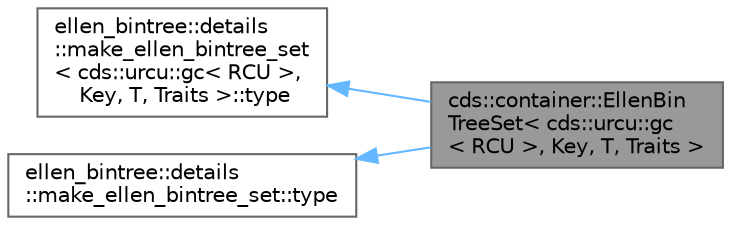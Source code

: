 digraph "cds::container::EllenBinTreeSet&lt; cds::urcu::gc&lt; RCU &gt;, Key, T, Traits &gt;"
{
 // LATEX_PDF_SIZE
  bgcolor="transparent";
  edge [fontname=Helvetica,fontsize=10,labelfontname=Helvetica,labelfontsize=10];
  node [fontname=Helvetica,fontsize=10,shape=box,height=0.2,width=0.4];
  rankdir="LR";
  Node1 [id="Node000001",label="cds::container::EllenBin\lTreeSet\< cds::urcu::gc\l\< RCU \>, Key, T, Traits \>",height=0.2,width=0.4,color="gray40", fillcolor="grey60", style="filled", fontcolor="black",tooltip="Set based on Ellen's et al binary search tree (RCU specialization)"];
  Node2 -> Node1 [id="edge1_Node000001_Node000002",dir="back",color="steelblue1",style="solid",tooltip=" "];
  Node2 [id="Node000002",label="ellen_bintree::details\l::make_ellen_bintree_set\l\< cds::urcu::gc\< RCU \>,\l Key, T, Traits \>::type",height=0.2,width=0.4,color="gray40", fillcolor="white", style="filled",tooltip=" "];
  Node3 -> Node1 [id="edge2_Node000001_Node000003",dir="back",color="steelblue1",style="solid",tooltip=" "];
  Node3 [id="Node000003",label="ellen_bintree::details\l::make_ellen_bintree_set::type",height=0.2,width=0.4,color="gray40", fillcolor="white", style="filled",tooltip=" "];
}
